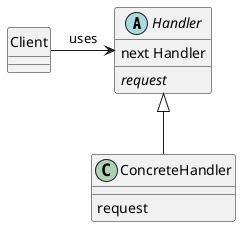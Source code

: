 @startuml
abstract Handler {
  next Handler
  {method} {abstract} request
}
class ConcreteHandler {
  {method} request
}
class Client{}
hide Client circle

Client -right-> Handler: uses
ConcreteHandler -up-|> Handler
@enduml

